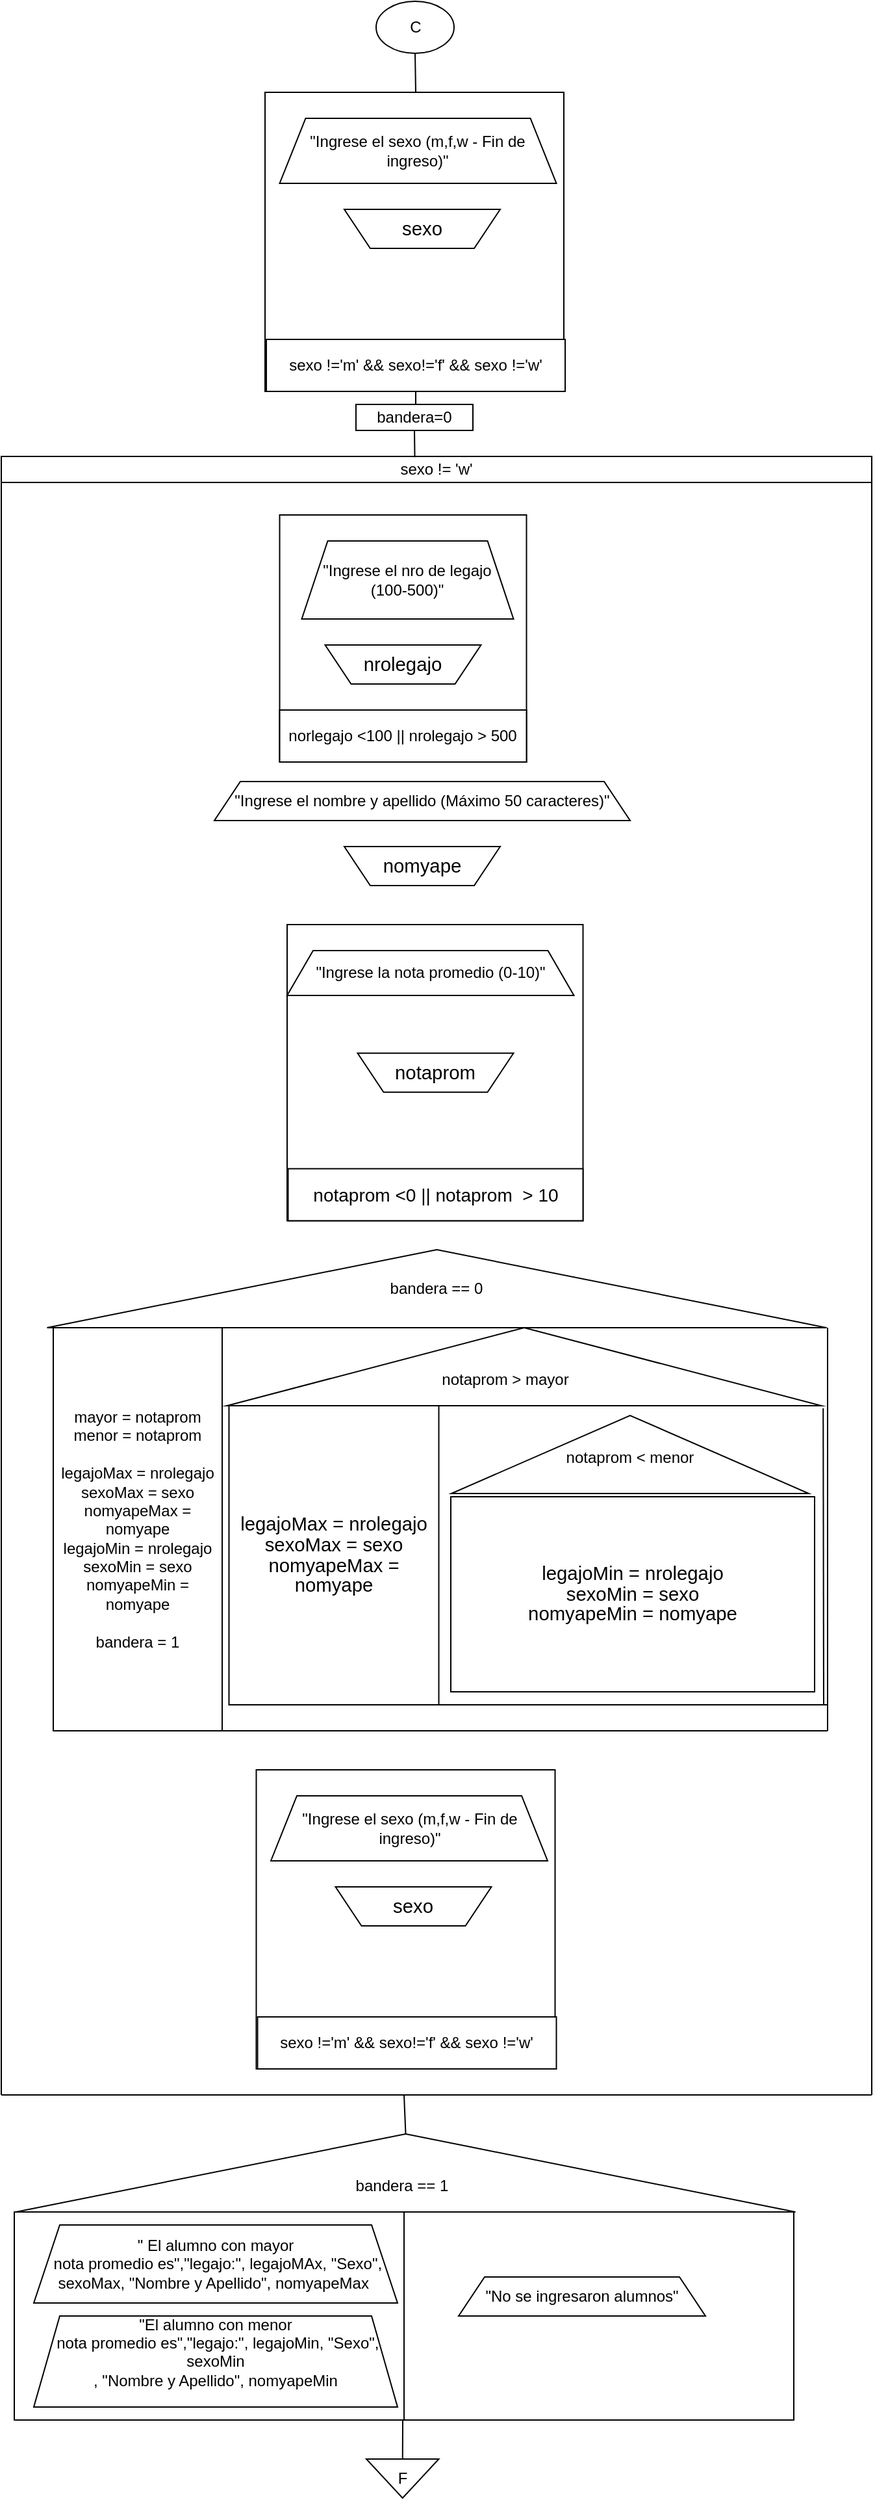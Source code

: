 <mxfile version="13.8.1" type="device"><diagram id="L5XF11xPoofwZd7lT9hP" name="Page-1"><mxGraphModel dx="782" dy="383" grid="1" gridSize="10" guides="1" tooltips="1" connect="1" arrows="1" fold="1" page="1" pageScale="1" pageWidth="827" pageHeight="1169" math="0" shadow="0"><root><mxCell id="0"/><mxCell id="1" parent="0"/><mxCell id="obp95hqnMkv9E1Q55Dt6-1" value="&lt;font style=&quot;vertical-align: inherit&quot;&gt;&lt;font style=&quot;vertical-align: inherit&quot;&gt;C&lt;/font&gt;&lt;/font&gt;" style="ellipse;whiteSpace=wrap;html=1;" vertex="1" parent="1"><mxGeometry x="368.5" width="60" height="40" as="geometry"/></mxCell><mxCell id="obp95hqnMkv9E1Q55Dt6-3" value="" style="whiteSpace=wrap;html=1;aspect=fixed;" vertex="1" parent="1"><mxGeometry x="294.25" y="395" width="190" height="190" as="geometry"/></mxCell><mxCell id="obp95hqnMkv9E1Q55Dt6-4" value="&lt;font style=&quot;vertical-align: inherit&quot;&gt;&lt;font style=&quot;vertical-align: inherit&quot;&gt;norlegajo &amp;lt;100 || nrolegajo &amp;gt; 500&lt;/font&gt;&lt;/font&gt;" style="rounded=0;whiteSpace=wrap;html=1;" vertex="1" parent="1"><mxGeometry x="294.25" y="545" width="190" height="40" as="geometry"/></mxCell><mxCell id="obp95hqnMkv9E1Q55Dt6-5" value="&lt;font style=&quot;vertical-align: inherit&quot;&gt;&lt;font style=&quot;vertical-align: inherit&quot;&gt;&quot;Ingrese el nro de legajo (100-500)&quot;&lt;/font&gt;&lt;/font&gt;" style="shape=trapezoid;perimeter=trapezoidPerimeter;whiteSpace=wrap;html=1;fixedSize=1;" vertex="1" parent="1"><mxGeometry x="311.25" y="415" width="163" height="60" as="geometry"/></mxCell><mxCell id="obp95hqnMkv9E1Q55Dt6-6" value="&lt;span style=&quot;font-size: 11.0pt ; line-height: 107% ; font-family: &amp;#34;calibri&amp;#34; , sans-serif&quot;&gt;&lt;font style=&quot;vertical-align: inherit&quot;&gt;&lt;font style=&quot;vertical-align: inherit&quot;&gt;nrolegajo&lt;/font&gt;&lt;/font&gt;&lt;/span&gt;" style="shape=trapezoid;perimeter=trapezoidPerimeter;whiteSpace=wrap;html=1;fixedSize=1;direction=west;" vertex="1" parent="1"><mxGeometry x="329.25" y="495" width="120" height="30" as="geometry"/></mxCell><mxCell id="obp95hqnMkv9E1Q55Dt6-7" value="" style="endArrow=none;html=1;entryX=0.5;entryY=1;entryDx=0;entryDy=0;" edge="1" parent="1" target="obp95hqnMkv9E1Q55Dt6-1"><mxGeometry width="50" height="50" relative="1" as="geometry"><mxPoint x="399" y="70" as="sourcePoint"/><mxPoint x="430" y="200" as="targetPoint"/></mxGeometry></mxCell><mxCell id="obp95hqnMkv9E1Q55Dt6-8" value="" style="whiteSpace=wrap;html=1;aspect=fixed;" vertex="1" parent="1"><mxGeometry x="283" y="70" width="230" height="230" as="geometry"/></mxCell><mxCell id="obp95hqnMkv9E1Q55Dt6-9" value="sexo !='m' &amp;amp;&amp;amp; sexo!='f' &amp;amp;&amp;amp; sexo !='w'" style="rounded=0;whiteSpace=wrap;html=1;" vertex="1" parent="1"><mxGeometry x="284" y="260" width="230" height="40" as="geometry"/></mxCell><mxCell id="obp95hqnMkv9E1Q55Dt6-10" value="&lt;font style=&quot;vertical-align: inherit&quot;&gt;&lt;font style=&quot;vertical-align: inherit&quot;&gt;&quot;Ingrese el sexo (m,f,w - Fin de ingreso)&quot;&lt;/font&gt;&lt;/font&gt;" style="shape=trapezoid;perimeter=trapezoidPerimeter;whiteSpace=wrap;html=1;fixedSize=1;" vertex="1" parent="1"><mxGeometry x="294.25" y="90" width="213" height="50" as="geometry"/></mxCell><mxCell id="obp95hqnMkv9E1Q55Dt6-11" value="&lt;span style=&quot;font-size: 11.0pt ; line-height: 107% ; font-family: &amp;#34;calibri&amp;#34; , sans-serif&quot;&gt;&lt;font style=&quot;vertical-align: inherit&quot;&gt;&lt;font style=&quot;vertical-align: inherit&quot;&gt;sexo&lt;/font&gt;&lt;/font&gt;&lt;/span&gt;" style="shape=trapezoid;perimeter=trapezoidPerimeter;whiteSpace=wrap;html=1;fixedSize=1;direction=west;" vertex="1" parent="1"><mxGeometry x="344" y="160" width="120" height="30" as="geometry"/></mxCell><mxCell id="obp95hqnMkv9E1Q55Dt6-13" value="&lt;font style=&quot;vertical-align: inherit&quot;&gt;&lt;font style=&quot;vertical-align: inherit&quot;&gt;&quot;Ingrese el nombre y apellido (Máximo 50 caracteres)&quot;&lt;/font&gt;&lt;/font&gt;" style="shape=trapezoid;perimeter=trapezoidPerimeter;whiteSpace=wrap;html=1;fixedSize=1;" vertex="1" parent="1"><mxGeometry x="244" y="600" width="320" height="30" as="geometry"/></mxCell><mxCell id="obp95hqnMkv9E1Q55Dt6-14" value="&lt;span style=&quot;font-size: 11.0pt ; line-height: 107% ; font-family: &amp;#34;calibri&amp;#34; , sans-serif&quot;&gt;&lt;font style=&quot;vertical-align: inherit&quot;&gt;&lt;font style=&quot;vertical-align: inherit&quot;&gt;nomyape&lt;/font&gt;&lt;/font&gt;&lt;/span&gt;" style="shape=trapezoid;perimeter=trapezoidPerimeter;whiteSpace=wrap;html=1;fixedSize=1;direction=west;" vertex="1" parent="1"><mxGeometry x="344" y="650" width="120" height="30" as="geometry"/></mxCell><mxCell id="obp95hqnMkv9E1Q55Dt6-15" value="" style="endArrow=none;html=1;entryX=0.5;entryY=1;entryDx=0;entryDy=0;" edge="1" parent="1" target="obp95hqnMkv9E1Q55Dt6-9"><mxGeometry width="50" height="50" relative="1" as="geometry"><mxPoint x="399" y="330" as="sourcePoint"/><mxPoint x="430" y="620" as="targetPoint"/></mxGeometry></mxCell><mxCell id="obp95hqnMkv9E1Q55Dt6-21" value="" style="whiteSpace=wrap;html=1;aspect=fixed;" vertex="1" parent="1"><mxGeometry x="300" y="710" width="227.75" height="227.75" as="geometry"/></mxCell><mxCell id="obp95hqnMkv9E1Q55Dt6-22" value="&lt;font style=&quot;vertical-align: inherit ; font-size: 14px&quot;&gt;&lt;font style=&quot;vertical-align: inherit ; font-size: 14px&quot;&gt;&lt;span style=&quot;line-height: 107% ; font-family: &amp;#34;calibri&amp;#34; , sans-serif&quot;&gt;notaprom&lt;/span&gt;&amp;nbsp;&amp;lt;0 ||&amp;nbsp;&lt;span style=&quot;line-height: 107% ; font-family: &amp;#34;calibri&amp;#34; , sans-serif&quot;&gt;notaprom&amp;nbsp;&lt;/span&gt;&amp;nbsp;&amp;gt; 10&lt;/font&gt;&lt;/font&gt;" style="rounded=0;whiteSpace=wrap;html=1;" vertex="1" parent="1"><mxGeometry x="300.75" y="897.75" width="227" height="40" as="geometry"/></mxCell><mxCell id="obp95hqnMkv9E1Q55Dt6-23" value="&lt;font style=&quot;vertical-align: inherit&quot;&gt;&lt;font style=&quot;vertical-align: inherit&quot;&gt;&quot;Ingrese la nota promedio (0-10)&quot;&lt;/font&gt;&lt;/font&gt;" style="shape=trapezoid;perimeter=trapezoidPerimeter;whiteSpace=wrap;html=1;fixedSize=1;" vertex="1" parent="1"><mxGeometry x="300" y="730" width="220.75" height="34.5" as="geometry"/></mxCell><mxCell id="obp95hqnMkv9E1Q55Dt6-24" value="&lt;span style=&quot;font-size: 11.0pt ; line-height: 107% ; font-family: &amp;#34;calibri&amp;#34; , sans-serif&quot;&gt;notaprom&lt;/span&gt;" style="shape=trapezoid;perimeter=trapezoidPerimeter;whiteSpace=wrap;html=1;fixedSize=1;direction=west;" vertex="1" parent="1"><mxGeometry x="354.25" y="808.88" width="120" height="30" as="geometry"/></mxCell><mxCell id="obp95hqnMkv9E1Q55Dt6-25" value="sexo != 'w'" style="rounded=0;whiteSpace=wrap;html=1;" vertex="1" parent="1"><mxGeometry x="80" y="350" width="670" height="20" as="geometry"/></mxCell><mxCell id="obp95hqnMkv9E1Q55Dt6-26" value="" style="triangle;whiteSpace=wrap;html=1;rotation=-90;" vertex="1" parent="1"><mxGeometry x="385.25" y="690" width="60" height="600" as="geometry"/></mxCell><mxCell id="obp95hqnMkv9E1Q55Dt6-27" value="bandera=0" style="rounded=0;whiteSpace=wrap;html=1;" vertex="1" parent="1"><mxGeometry x="353" y="310" width="90" height="20" as="geometry"/></mxCell><mxCell id="obp95hqnMkv9E1Q55Dt6-29" value="" style="endArrow=none;html=1;entryX=0.5;entryY=1;entryDx=0;entryDy=0;exitX=0.475;exitY=0.033;exitDx=0;exitDy=0;exitPerimeter=0;" edge="1" parent="1" source="obp95hqnMkv9E1Q55Dt6-25" target="obp95hqnMkv9E1Q55Dt6-27"><mxGeometry width="50" height="50" relative="1" as="geometry"><mxPoint x="450" y="410" as="sourcePoint"/><mxPoint x="500" y="360" as="targetPoint"/></mxGeometry></mxCell><mxCell id="obp95hqnMkv9E1Q55Dt6-31" value="bandera == 0" style="text;html=1;strokeColor=none;fillColor=none;align=center;verticalAlign=middle;whiteSpace=wrap;rounded=0;" vertex="1" parent="1"><mxGeometry x="357.25" y="980" width="116" height="20" as="geometry"/></mxCell><mxCell id="obp95hqnMkv9E1Q55Dt6-32" value="mayor = notaprom&lt;br&gt;menor = notaprom&lt;br&gt;&lt;font style=&quot;font-size: 12px&quot;&gt;&lt;span style=&quot;font-family: &amp;#34;calibri&amp;#34; , sans-serif&quot;&gt;&lt;br&gt;legajoMax = nrolegajo&lt;/span&gt;&lt;br style=&quot;font-family: &amp;#34;calibri&amp;#34; , sans-serif&quot;&gt;&lt;span style=&quot;font-family: &amp;#34;calibri&amp;#34; , sans-serif&quot;&gt;sexoMax = sexo&lt;/span&gt;&lt;br style=&quot;font-family: &amp;#34;calibri&amp;#34; , sans-serif&quot;&gt;&lt;span style=&quot;font-family: &amp;#34;calibri&amp;#34; , sans-serif&quot;&gt;nomyapeMax = nomyape&lt;/span&gt;&lt;/font&gt;&lt;br&gt;&lt;font style=&quot;font-size: 12px&quot;&gt;&lt;span style=&quot;font-family: &amp;#34;calibri&amp;#34; , sans-serif&quot;&gt;legajoMin = nrolegajo&lt;/span&gt;&lt;br style=&quot;font-family: &amp;#34;calibri&amp;#34; , sans-serif&quot;&gt;&lt;span style=&quot;font-family: &amp;#34;calibri&amp;#34; , sans-serif&quot;&gt;sexoMin = sexo&lt;/span&gt;&lt;br style=&quot;font-family: &amp;#34;calibri&amp;#34; , sans-serif&quot;&gt;&lt;span style=&quot;font-family: &amp;#34;calibri&amp;#34; , sans-serif&quot;&gt;nomyapeMin = nomyape&lt;/span&gt;&lt;/font&gt;&lt;br&gt;&lt;br&gt;bandera = 1" style="rounded=0;whiteSpace=wrap;html=1;" vertex="1" parent="1"><mxGeometry x="120" y="1020" width="130" height="310" as="geometry"/></mxCell><mxCell id="obp95hqnMkv9E1Q55Dt6-33" value="" style="triangle;whiteSpace=wrap;html=1;rotation=-90;" vertex="1" parent="1"><mxGeometry x="452.5" y="821.25" width="60" height="457.5" as="geometry"/></mxCell><mxCell id="obp95hqnMkv9E1Q55Dt6-34" value="notaprom &amp;gt; mayor" style="text;html=1;strokeColor=none;fillColor=none;align=center;verticalAlign=middle;whiteSpace=wrap;rounded=0;" vertex="1" parent="1"><mxGeometry x="410" y="1050" width="116" height="20" as="geometry"/></mxCell><mxCell id="obp95hqnMkv9E1Q55Dt6-35" value="&lt;span lang=&quot;EN-US&quot; style=&quot;font-size: 11.0pt ; line-height: 107% ; font-family: &amp;#34;calibri&amp;#34; , sans-serif&quot;&gt;legajoMax = nrolegajo&lt;br&gt;sexoMax = sexo&lt;br&gt;nomyapeMax = nomyape&lt;br&gt;&lt;/span&gt;" style="rounded=0;whiteSpace=wrap;html=1;" vertex="1" parent="1"><mxGeometry x="255.25" y="1080" width="161.5" height="230" as="geometry"/></mxCell><mxCell id="obp95hqnMkv9E1Q55Dt6-36" value="" style="triangle;whiteSpace=wrap;html=1;rotation=-90;" vertex="1" parent="1"><mxGeometry x="534" y="980" width="60" height="275" as="geometry"/></mxCell><mxCell id="obp95hqnMkv9E1Q55Dt6-37" value="notaprom &amp;lt; menor" style="text;html=1;strokeColor=none;fillColor=none;align=center;verticalAlign=middle;whiteSpace=wrap;rounded=0;" vertex="1" parent="1"><mxGeometry x="506" y="1110" width="116" height="20" as="geometry"/></mxCell><mxCell id="obp95hqnMkv9E1Q55Dt6-38" value="&lt;span lang=&quot;EN-US&quot; style=&quot;font-size: 11.0pt ; line-height: 107% ; font-family: &amp;#34;calibri&amp;#34; , sans-serif&quot;&gt;legajoMin = nrolegajo&lt;br&gt;sexoMin = sexo&lt;br&gt;nomyapeMin = nomyape&lt;br&gt;&lt;/span&gt;" style="rounded=0;whiteSpace=wrap;html=1;" vertex="1" parent="1"><mxGeometry x="426" y="1150" width="280" height="150" as="geometry"/></mxCell><mxCell id="obp95hqnMkv9E1Q55Dt6-39" value="" style="endArrow=none;html=1;entryX=-0.033;entryY=1.003;entryDx=0;entryDy=0;entryPerimeter=0;" edge="1" parent="1" target="obp95hqnMkv9E1Q55Dt6-33"><mxGeometry width="50" height="50" relative="1" as="geometry"><mxPoint x="713" y="1310" as="sourcePoint"/><mxPoint x="556" y="1090" as="targetPoint"/></mxGeometry></mxCell><mxCell id="obp95hqnMkv9E1Q55Dt6-40" value="" style="endArrow=none;html=1;exitX=1;exitY=1;exitDx=0;exitDy=0;" edge="1" parent="1" source="obp95hqnMkv9E1Q55Dt6-35"><mxGeometry width="50" height="50" relative="1" as="geometry"><mxPoint x="723" y="1320" as="sourcePoint"/><mxPoint x="716" y="1310" as="targetPoint"/></mxGeometry></mxCell><mxCell id="obp95hqnMkv9E1Q55Dt6-41" value="" style="endArrow=none;html=1;" edge="1" parent="1"><mxGeometry width="50" height="50" relative="1" as="geometry"><mxPoint x="246" y="1330" as="sourcePoint"/><mxPoint x="716" y="1330" as="targetPoint"/></mxGeometry></mxCell><mxCell id="obp95hqnMkv9E1Q55Dt6-42" value="" style="endArrow=none;html=1;" edge="1" parent="1"><mxGeometry width="50" height="50" relative="1" as="geometry"><mxPoint x="716" y="1330" as="sourcePoint"/><mxPoint x="716" y="1020" as="targetPoint"/></mxGeometry></mxCell><mxCell id="obp95hqnMkv9E1Q55Dt6-43" value="" style="endArrow=none;html=1;entryX=0;entryY=1;entryDx=0;entryDy=0;" edge="1" parent="1" target="obp95hqnMkv9E1Q55Dt6-25"><mxGeometry width="50" height="50" relative="1" as="geometry"><mxPoint x="80" y="1610" as="sourcePoint"/><mxPoint x="440" y="420" as="targetPoint"/></mxGeometry></mxCell><mxCell id="obp95hqnMkv9E1Q55Dt6-44" value="" style="endArrow=none;html=1;entryX=0;entryY=1;entryDx=0;entryDy=0;" edge="1" parent="1"><mxGeometry width="50" height="50" relative="1" as="geometry"><mxPoint x="750" y="1610" as="sourcePoint"/><mxPoint x="750" y="370" as="targetPoint"/></mxGeometry></mxCell><mxCell id="obp95hqnMkv9E1Q55Dt6-45" value="" style="whiteSpace=wrap;html=1;aspect=fixed;" vertex="1" parent="1"><mxGeometry x="276.25" y="1360" width="230" height="230" as="geometry"/></mxCell><mxCell id="obp95hqnMkv9E1Q55Dt6-46" value="sexo !='m' &amp;amp;&amp;amp; sexo!='f' &amp;amp;&amp;amp; sexo !='w'" style="rounded=0;whiteSpace=wrap;html=1;" vertex="1" parent="1"><mxGeometry x="277.25" y="1550" width="230" height="40" as="geometry"/></mxCell><mxCell id="obp95hqnMkv9E1Q55Dt6-47" value="&lt;font style=&quot;vertical-align: inherit&quot;&gt;&lt;font style=&quot;vertical-align: inherit&quot;&gt;&quot;Ingrese el sexo (m,f,w - Fin de ingreso)&quot;&lt;/font&gt;&lt;/font&gt;" style="shape=trapezoid;perimeter=trapezoidPerimeter;whiteSpace=wrap;html=1;fixedSize=1;" vertex="1" parent="1"><mxGeometry x="287.5" y="1380" width="213" height="50" as="geometry"/></mxCell><mxCell id="obp95hqnMkv9E1Q55Dt6-48" value="&lt;span style=&quot;font-size: 11.0pt ; line-height: 107% ; font-family: &amp;#34;calibri&amp;#34; , sans-serif&quot;&gt;&lt;font style=&quot;vertical-align: inherit&quot;&gt;&lt;font style=&quot;vertical-align: inherit&quot;&gt;sexo&lt;/font&gt;&lt;/font&gt;&lt;/span&gt;" style="shape=trapezoid;perimeter=trapezoidPerimeter;whiteSpace=wrap;html=1;fixedSize=1;direction=west;" vertex="1" parent="1"><mxGeometry x="337.25" y="1450" width="120" height="30" as="geometry"/></mxCell><mxCell id="obp95hqnMkv9E1Q55Dt6-49" value="" style="endArrow=none;html=1;" edge="1" parent="1"><mxGeometry width="50" height="50" relative="1" as="geometry"><mxPoint x="80" y="1610" as="sourcePoint"/><mxPoint x="750" y="1610" as="targetPoint"/></mxGeometry></mxCell><mxCell id="obp95hqnMkv9E1Q55Dt6-50" value="" style="triangle;whiteSpace=wrap;html=1;rotation=-90;" vertex="1" parent="1"><mxGeometry x="361.25" y="1370" width="60" height="600" as="geometry"/></mxCell><mxCell id="obp95hqnMkv9E1Q55Dt6-51" value="bandera == 1" style="text;html=1;strokeColor=none;fillColor=none;align=center;verticalAlign=middle;whiteSpace=wrap;rounded=0;" vertex="1" parent="1"><mxGeometry x="337.25" y="1670" width="102.75" height="20" as="geometry"/></mxCell><mxCell id="obp95hqnMkv9E1Q55Dt6-52" value="" style="endArrow=none;html=1;exitX=1;exitY=0.5;exitDx=0;exitDy=0;" edge="1" parent="1" source="obp95hqnMkv9E1Q55Dt6-50"><mxGeometry width="50" height="50" relative="1" as="geometry"><mxPoint x="390" y="1810" as="sourcePoint"/><mxPoint x="390" y="1610" as="targetPoint"/></mxGeometry></mxCell><mxCell id="obp95hqnMkv9E1Q55Dt6-53" value="" style="rounded=0;whiteSpace=wrap;html=1;" vertex="1" parent="1"><mxGeometry x="90" y="1700" width="600" height="160" as="geometry"/></mxCell><mxCell id="obp95hqnMkv9E1Q55Dt6-54" value="" style="endArrow=none;html=1;exitX=0.5;exitY=1;exitDx=0;exitDy=0;entryX=0.5;entryY=0;entryDx=0;entryDy=0;" edge="1" parent="1" source="obp95hqnMkv9E1Q55Dt6-53" target="obp95hqnMkv9E1Q55Dt6-53"><mxGeometry width="50" height="50" relative="1" as="geometry"><mxPoint x="390" y="1710" as="sourcePoint"/><mxPoint x="440" y="1660" as="targetPoint"/></mxGeometry></mxCell><mxCell id="obp95hqnMkv9E1Q55Dt6-55" value="&quot; El alumno con mayor&lt;span style=&quot;color: rgba(0 , 0 , 0 , 0) ; font-family: monospace ; font-size: 0px&quot;&gt;%3CmxGraphModel%3E%3Croot%3E%3CmxCell%20id%3D%220%22%2F%3E%3CmxCell%20id%3D%221%22%20parent%3D%220%22%2F%3E%3CmxCell%20id%3D%222%22%20value%3D%22%22%20style%3D%22triangle%3BwhiteSpace%3Dwrap%3Bhtml%3D1%3Brotation%3D-90%3B%22%20vertex%3D%221%22%20parent%3D%221%22%3E%3CmxGeometry%20x%3D%22385.25%22%20y%3D%22690%22%20width%3D%2260%22%20height%3D%22600%22%20as%3D%22geometry%22%2F%3E%3C%2FmxCell%3E%3C%2Froot%3E%3C%2FmxGraphModel%3E&lt;/span&gt;&lt;br&gt;&amp;nbsp;nota promedio es&quot;,&quot;legajo:&quot;, legajoMAx, &quot;Sexo&quot;, sexoMax, &quot;Nombre y Apellido&quot;, nomyapeMax&amp;nbsp;" style="shape=trapezoid;perimeter=trapezoidPerimeter;whiteSpace=wrap;html=1;fixedSize=1;align=center;" vertex="1" parent="1"><mxGeometry x="105" y="1710" width="280" height="60" as="geometry"/></mxCell><mxCell id="obp95hqnMkv9E1Q55Dt6-56" value="&quot;El alumno con menor&lt;span style=&quot;color: rgba(0 , 0 , 0 , 0) ; font-family: monospace ; font-size: 0px&quot;&gt;%3CmxGraphModel%3E%3Croot%3E%3CmxCell%20id%3D%220%22%2F%3E%3CmxCell%20id%3D%221%22%20parent%3D%220%22%2F%3E%3CmxCell%20id%3D%222%22%20value%3D%22%22%20style%3D%22triangle%3BwhiteSpace%3Dwrap%3Bhtml%3D1%3Brotation%3D-90%3B%22%20vertex%3D%221%22%20parent%3D%221%22%3E%3CmxGeometry%20x%3D%22385.25%22%20y%3D%22690%22%20width%3D%2260%22%20height%3D%22600%22%20as%3D%22geometry%22%2F%3E%3C%2FmxCell%3E%3C%2Froot%3E%3C%2FmxGraphModel%3E&lt;/span&gt;&lt;br&gt;&amp;nbsp;nota promedio es&quot;,&quot;legajo:&quot;, legajoMin, &quot;Sexo&quot;, sexoMin&lt;br&gt;, &quot;Nombre y Apellido&quot;, nomyapeMin&lt;br&gt;&amp;nbsp;" style="shape=trapezoid;perimeter=trapezoidPerimeter;whiteSpace=wrap;html=1;fixedSize=1;" vertex="1" parent="1"><mxGeometry x="105" y="1780" width="280" height="70" as="geometry"/></mxCell><mxCell id="obp95hqnMkv9E1Q55Dt6-57" value="&quot;No se ingresaron alumnos&quot;" style="shape=trapezoid;perimeter=trapezoidPerimeter;whiteSpace=wrap;html=1;fixedSize=1;align=center;" vertex="1" parent="1"><mxGeometry x="432" y="1750" width="190" height="30" as="geometry"/></mxCell><mxCell id="obp95hqnMkv9E1Q55Dt6-58" value="F" style="triangle;whiteSpace=wrap;html=1;direction=south;" vertex="1" parent="1"><mxGeometry x="361" y="1890" width="55.75" height="30" as="geometry"/></mxCell><mxCell id="obp95hqnMkv9E1Q55Dt6-59" value="" style="endArrow=none;html=1;exitX=0;exitY=0.5;exitDx=0;exitDy=0;" edge="1" parent="1" source="obp95hqnMkv9E1Q55Dt6-58"><mxGeometry width="50" height="50" relative="1" as="geometry"><mxPoint x="390" y="1800" as="sourcePoint"/><mxPoint x="389" y="1860" as="targetPoint"/></mxGeometry></mxCell></root></mxGraphModel></diagram></mxfile>